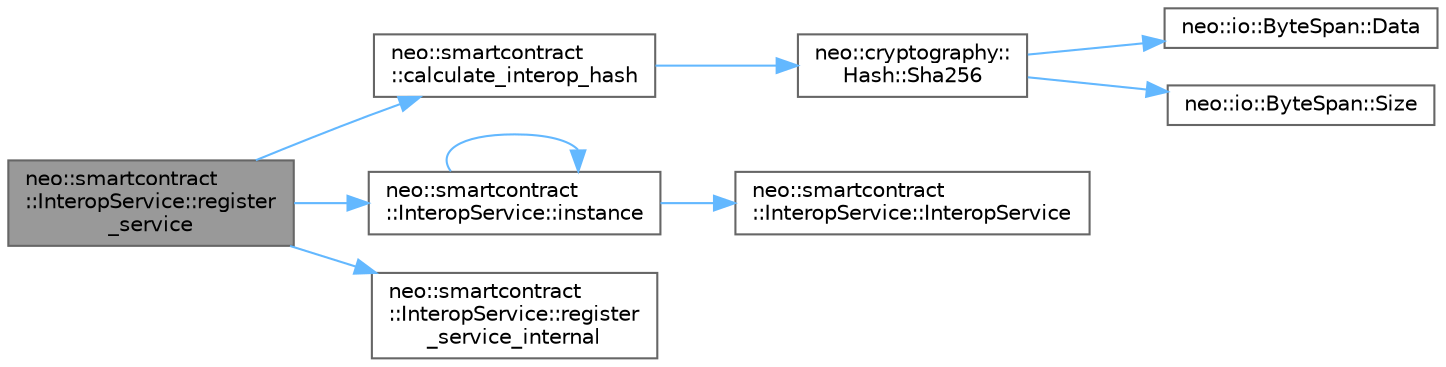digraph "neo::smartcontract::InteropService::register_service"
{
 // LATEX_PDF_SIZE
  bgcolor="transparent";
  edge [fontname=Helvetica,fontsize=10,labelfontname=Helvetica,labelfontsize=10];
  node [fontname=Helvetica,fontsize=10,shape=box,height=0.2,width=0.4];
  rankdir="LR";
  Node1 [id="Node000001",label="neo::smartcontract\l::InteropService::register\l_service",height=0.2,width=0.4,color="gray40", fillcolor="grey60", style="filled", fontcolor="black",tooltip="Registers an interop service."];
  Node1 -> Node2 [id="edge9_Node000001_Node000002",color="steelblue1",style="solid",tooltip=" "];
  Node2 [id="Node000002",label="neo::smartcontract\l::calculate_interop_hash",height=0.2,width=0.4,color="grey40", fillcolor="white", style="filled",URL="$namespaceneo_1_1smartcontract.html#a7b4fab238f623a7f5c093c24fa143b09",tooltip="Calculates the hash of an interop service name."];
  Node2 -> Node3 [id="edge10_Node000002_Node000003",color="steelblue1",style="solid",tooltip=" "];
  Node3 [id="Node000003",label="neo::cryptography::\lHash::Sha256",height=0.2,width=0.4,color="grey40", fillcolor="white", style="filled",URL="$classneo_1_1cryptography_1_1_hash.html#a45b12e21ad2391d1919f3eb7b61f683a",tooltip="Computes SHA256 hash."];
  Node3 -> Node4 [id="edge11_Node000003_Node000004",color="steelblue1",style="solid",tooltip=" "];
  Node4 [id="Node000004",label="neo::io::ByteSpan::Data",height=0.2,width=0.4,color="grey40", fillcolor="white", style="filled",URL="$classneo_1_1io_1_1_byte_span.html#a0285a19eb5cd212ecd1079e0bc5e494c",tooltip="Gets a pointer to the data."];
  Node3 -> Node5 [id="edge12_Node000003_Node000005",color="steelblue1",style="solid",tooltip=" "];
  Node5 [id="Node000005",label="neo::io::ByteSpan::Size",height=0.2,width=0.4,color="grey40", fillcolor="white", style="filled",URL="$classneo_1_1io_1_1_byte_span.html#a4a869430800a37dcbeefac6f36468fcb",tooltip="Gets the size of the ByteSpan."];
  Node1 -> Node6 [id="edge13_Node000001_Node000006",color="steelblue1",style="solid",tooltip=" "];
  Node6 [id="Node000006",label="neo::smartcontract\l::InteropService::instance",height=0.2,width=0.4,color="grey40", fillcolor="white", style="filled",URL="$classneo_1_1smartcontract_1_1_interop_service.html#a1babe5a613ea34fab9613e7edbd08a0c",tooltip="Gets the singleton instance of InteropService."];
  Node6 -> Node6 [id="edge14_Node000006_Node000006",color="steelblue1",style="solid",tooltip=" "];
  Node6 -> Node7 [id="edge15_Node000006_Node000007",color="steelblue1",style="solid",tooltip=" "];
  Node7 [id="Node000007",label="neo::smartcontract\l::InteropService::InteropService",height=0.2,width=0.4,color="grey40", fillcolor="white", style="filled",URL="$classneo_1_1smartcontract_1_1_interop_service.html#a4e2744d5854d2283a6f41081acabf54a",tooltip=" "];
  Node1 -> Node8 [id="edge16_Node000001_Node000008",color="steelblue1",style="solid",tooltip=" "];
  Node8 [id="Node000008",label="neo::smartcontract\l::InteropService::register\l_service_internal",height=0.2,width=0.4,color="grey40", fillcolor="white", style="filled",URL="$classneo_1_1smartcontract_1_1_interop_service.html#a0eb360f201ab4abde92ee93ff1ef411c",tooltip="Helper function to register a service."];
}
